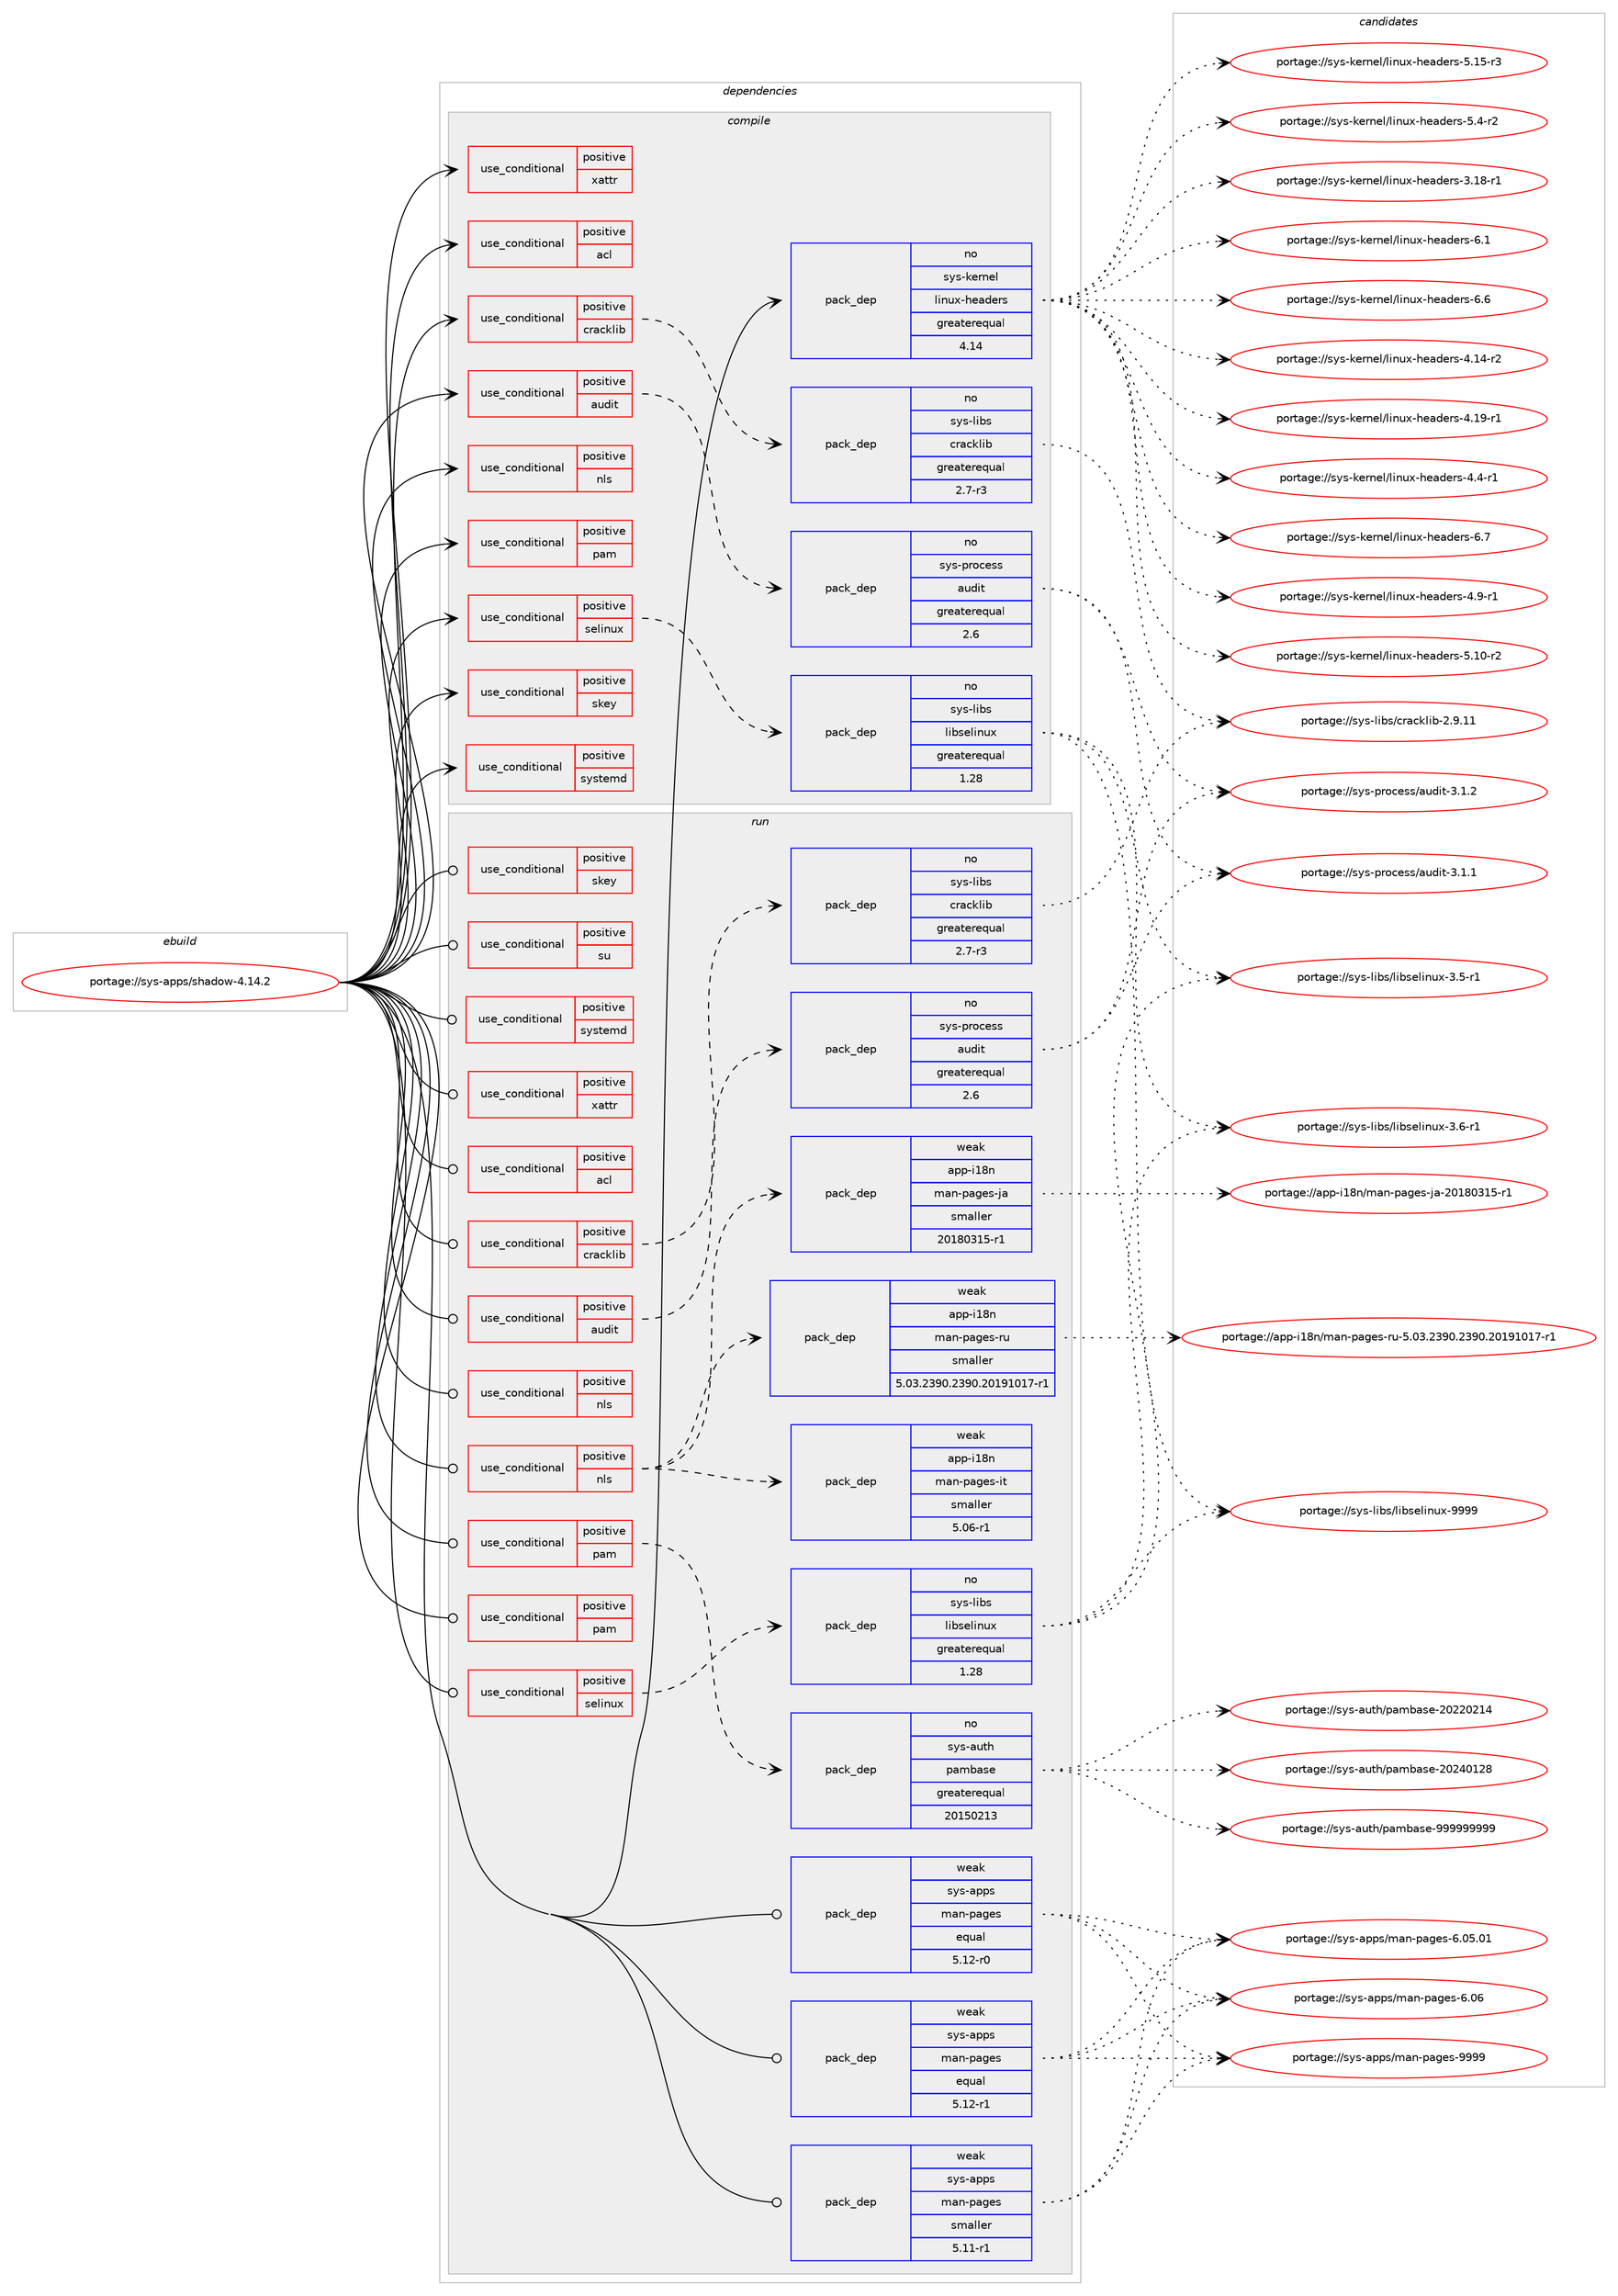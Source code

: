 digraph prolog {

# *************
# Graph options
# *************

newrank=true;
concentrate=true;
compound=true;
graph [rankdir=LR,fontname=Helvetica,fontsize=10,ranksep=1.5];#, ranksep=2.5, nodesep=0.2];
edge  [arrowhead=vee];
node  [fontname=Helvetica,fontsize=10];

# **********
# The ebuild
# **********

subgraph cluster_leftcol {
color=gray;
rank=same;
label=<<i>ebuild</i>>;
id [label="portage://sys-apps/shadow-4.14.2", color=red, width=4, href="../sys-apps/shadow-4.14.2.svg"];
}

# ****************
# The dependencies
# ****************

subgraph cluster_midcol {
color=gray;
label=<<i>dependencies</i>>;
subgraph cluster_compile {
fillcolor="#eeeeee";
style=filled;
label=<<i>compile</i>>;
subgraph cond9931 {
dependency13971 [label=<<TABLE BORDER="0" CELLBORDER="1" CELLSPACING="0" CELLPADDING="4"><TR><TD ROWSPAN="3" CELLPADDING="10">use_conditional</TD></TR><TR><TD>positive</TD></TR><TR><TD>acl</TD></TR></TABLE>>, shape=none, color=red];
# *** BEGIN UNKNOWN DEPENDENCY TYPE (TODO) ***
# dependency13971 -> package_dependency(portage://sys-apps/shadow-4.14.2,install,no,sys-apps,acl,none,[,,],any_same_slot,[])
# *** END UNKNOWN DEPENDENCY TYPE (TODO) ***

}
id:e -> dependency13971:w [weight=20,style="solid",arrowhead="vee"];
subgraph cond9932 {
dependency13972 [label=<<TABLE BORDER="0" CELLBORDER="1" CELLSPACING="0" CELLPADDING="4"><TR><TD ROWSPAN="3" CELLPADDING="10">use_conditional</TD></TR><TR><TD>positive</TD></TR><TR><TD>audit</TD></TR></TABLE>>, shape=none, color=red];
subgraph pack3905 {
dependency13973 [label=<<TABLE BORDER="0" CELLBORDER="1" CELLSPACING="0" CELLPADDING="4" WIDTH="220"><TR><TD ROWSPAN="6" CELLPADDING="30">pack_dep</TD></TR><TR><TD WIDTH="110">no</TD></TR><TR><TD>sys-process</TD></TR><TR><TD>audit</TD></TR><TR><TD>greaterequal</TD></TR><TR><TD>2.6</TD></TR></TABLE>>, shape=none, color=blue];
}
dependency13972:e -> dependency13973:w [weight=20,style="dashed",arrowhead="vee"];
}
id:e -> dependency13972:w [weight=20,style="solid",arrowhead="vee"];
subgraph cond9933 {
dependency13974 [label=<<TABLE BORDER="0" CELLBORDER="1" CELLSPACING="0" CELLPADDING="4"><TR><TD ROWSPAN="3" CELLPADDING="10">use_conditional</TD></TR><TR><TD>positive</TD></TR><TR><TD>cracklib</TD></TR></TABLE>>, shape=none, color=red];
subgraph pack3906 {
dependency13975 [label=<<TABLE BORDER="0" CELLBORDER="1" CELLSPACING="0" CELLPADDING="4" WIDTH="220"><TR><TD ROWSPAN="6" CELLPADDING="30">pack_dep</TD></TR><TR><TD WIDTH="110">no</TD></TR><TR><TD>sys-libs</TD></TR><TR><TD>cracklib</TD></TR><TR><TD>greaterequal</TD></TR><TR><TD>2.7-r3</TD></TR></TABLE>>, shape=none, color=blue];
}
dependency13974:e -> dependency13975:w [weight=20,style="dashed",arrowhead="vee"];
}
id:e -> dependency13974:w [weight=20,style="solid",arrowhead="vee"];
subgraph cond9934 {
dependency13976 [label=<<TABLE BORDER="0" CELLBORDER="1" CELLSPACING="0" CELLPADDING="4"><TR><TD ROWSPAN="3" CELLPADDING="10">use_conditional</TD></TR><TR><TD>positive</TD></TR><TR><TD>nls</TD></TR></TABLE>>, shape=none, color=red];
# *** BEGIN UNKNOWN DEPENDENCY TYPE (TODO) ***
# dependency13976 -> package_dependency(portage://sys-apps/shadow-4.14.2,install,no,virtual,libintl,none,[,,],[],[])
# *** END UNKNOWN DEPENDENCY TYPE (TODO) ***

}
id:e -> dependency13976:w [weight=20,style="solid",arrowhead="vee"];
subgraph cond9935 {
dependency13977 [label=<<TABLE BORDER="0" CELLBORDER="1" CELLSPACING="0" CELLPADDING="4"><TR><TD ROWSPAN="3" CELLPADDING="10">use_conditional</TD></TR><TR><TD>positive</TD></TR><TR><TD>pam</TD></TR></TABLE>>, shape=none, color=red];
# *** BEGIN UNKNOWN DEPENDENCY TYPE (TODO) ***
# dependency13977 -> package_dependency(portage://sys-apps/shadow-4.14.2,install,no,sys-libs,pam,none,[,,],any_same_slot,[])
# *** END UNKNOWN DEPENDENCY TYPE (TODO) ***

}
id:e -> dependency13977:w [weight=20,style="solid",arrowhead="vee"];
subgraph cond9936 {
dependency13978 [label=<<TABLE BORDER="0" CELLBORDER="1" CELLSPACING="0" CELLPADDING="4"><TR><TD ROWSPAN="3" CELLPADDING="10">use_conditional</TD></TR><TR><TD>positive</TD></TR><TR><TD>selinux</TD></TR></TABLE>>, shape=none, color=red];
subgraph pack3907 {
dependency13979 [label=<<TABLE BORDER="0" CELLBORDER="1" CELLSPACING="0" CELLPADDING="4" WIDTH="220"><TR><TD ROWSPAN="6" CELLPADDING="30">pack_dep</TD></TR><TR><TD WIDTH="110">no</TD></TR><TR><TD>sys-libs</TD></TR><TR><TD>libselinux</TD></TR><TR><TD>greaterequal</TD></TR><TR><TD>1.28</TD></TR></TABLE>>, shape=none, color=blue];
}
dependency13978:e -> dependency13979:w [weight=20,style="dashed",arrowhead="vee"];
# *** BEGIN UNKNOWN DEPENDENCY TYPE (TODO) ***
# dependency13978 -> package_dependency(portage://sys-apps/shadow-4.14.2,install,no,sys-libs,libsemanage,none,[,,],any_same_slot,[])
# *** END UNKNOWN DEPENDENCY TYPE (TODO) ***

}
id:e -> dependency13978:w [weight=20,style="solid",arrowhead="vee"];
subgraph cond9937 {
dependency13980 [label=<<TABLE BORDER="0" CELLBORDER="1" CELLSPACING="0" CELLPADDING="4"><TR><TD ROWSPAN="3" CELLPADDING="10">use_conditional</TD></TR><TR><TD>positive</TD></TR><TR><TD>skey</TD></TR></TABLE>>, shape=none, color=red];
# *** BEGIN UNKNOWN DEPENDENCY TYPE (TODO) ***
# dependency13980 -> package_dependency(portage://sys-apps/shadow-4.14.2,install,no,sys-auth,skey,none,[,,],any_same_slot,[])
# *** END UNKNOWN DEPENDENCY TYPE (TODO) ***

}
id:e -> dependency13980:w [weight=20,style="solid",arrowhead="vee"];
subgraph cond9938 {
dependency13981 [label=<<TABLE BORDER="0" CELLBORDER="1" CELLSPACING="0" CELLPADDING="4"><TR><TD ROWSPAN="3" CELLPADDING="10">use_conditional</TD></TR><TR><TD>positive</TD></TR><TR><TD>systemd</TD></TR></TABLE>>, shape=none, color=red];
# *** BEGIN UNKNOWN DEPENDENCY TYPE (TODO) ***
# dependency13981 -> package_dependency(portage://sys-apps/shadow-4.14.2,install,no,sys-apps,systemd,none,[,,],any_same_slot,[])
# *** END UNKNOWN DEPENDENCY TYPE (TODO) ***

}
id:e -> dependency13981:w [weight=20,style="solid",arrowhead="vee"];
subgraph cond9939 {
dependency13982 [label=<<TABLE BORDER="0" CELLBORDER="1" CELLSPACING="0" CELLPADDING="4"><TR><TD ROWSPAN="3" CELLPADDING="10">use_conditional</TD></TR><TR><TD>positive</TD></TR><TR><TD>xattr</TD></TR></TABLE>>, shape=none, color=red];
# *** BEGIN UNKNOWN DEPENDENCY TYPE (TODO) ***
# dependency13982 -> package_dependency(portage://sys-apps/shadow-4.14.2,install,no,sys-apps,attr,none,[,,],any_same_slot,[])
# *** END UNKNOWN DEPENDENCY TYPE (TODO) ***

}
id:e -> dependency13982:w [weight=20,style="solid",arrowhead="vee"];
# *** BEGIN UNKNOWN DEPENDENCY TYPE (TODO) ***
# id -> package_dependency(portage://sys-apps/shadow-4.14.2,install,no,dev-libs,libbsd,none,[,,],[],[])
# *** END UNKNOWN DEPENDENCY TYPE (TODO) ***

subgraph pack3908 {
dependency13983 [label=<<TABLE BORDER="0" CELLBORDER="1" CELLSPACING="0" CELLPADDING="4" WIDTH="220"><TR><TD ROWSPAN="6" CELLPADDING="30">pack_dep</TD></TR><TR><TD WIDTH="110">no</TD></TR><TR><TD>sys-kernel</TD></TR><TR><TD>linux-headers</TD></TR><TR><TD>greaterequal</TD></TR><TR><TD>4.14</TD></TR></TABLE>>, shape=none, color=blue];
}
id:e -> dependency13983:w [weight=20,style="solid",arrowhead="vee"];
# *** BEGIN UNKNOWN DEPENDENCY TYPE (TODO) ***
# id -> package_dependency(portage://sys-apps/shadow-4.14.2,install,no,virtual,libcrypt,none,[,,],any_same_slot,[])
# *** END UNKNOWN DEPENDENCY TYPE (TODO) ***

}
subgraph cluster_compileandrun {
fillcolor="#eeeeee";
style=filled;
label=<<i>compile and run</i>>;
}
subgraph cluster_run {
fillcolor="#eeeeee";
style=filled;
label=<<i>run</i>>;
subgraph cond9940 {
dependency13984 [label=<<TABLE BORDER="0" CELLBORDER="1" CELLSPACING="0" CELLPADDING="4"><TR><TD ROWSPAN="3" CELLPADDING="10">use_conditional</TD></TR><TR><TD>positive</TD></TR><TR><TD>acl</TD></TR></TABLE>>, shape=none, color=red];
# *** BEGIN UNKNOWN DEPENDENCY TYPE (TODO) ***
# dependency13984 -> package_dependency(portage://sys-apps/shadow-4.14.2,run,no,sys-apps,acl,none,[,,],any_same_slot,[])
# *** END UNKNOWN DEPENDENCY TYPE (TODO) ***

}
id:e -> dependency13984:w [weight=20,style="solid",arrowhead="odot"];
subgraph cond9941 {
dependency13985 [label=<<TABLE BORDER="0" CELLBORDER="1" CELLSPACING="0" CELLPADDING="4"><TR><TD ROWSPAN="3" CELLPADDING="10">use_conditional</TD></TR><TR><TD>positive</TD></TR><TR><TD>audit</TD></TR></TABLE>>, shape=none, color=red];
subgraph pack3909 {
dependency13986 [label=<<TABLE BORDER="0" CELLBORDER="1" CELLSPACING="0" CELLPADDING="4" WIDTH="220"><TR><TD ROWSPAN="6" CELLPADDING="30">pack_dep</TD></TR><TR><TD WIDTH="110">no</TD></TR><TR><TD>sys-process</TD></TR><TR><TD>audit</TD></TR><TR><TD>greaterequal</TD></TR><TR><TD>2.6</TD></TR></TABLE>>, shape=none, color=blue];
}
dependency13985:e -> dependency13986:w [weight=20,style="dashed",arrowhead="vee"];
}
id:e -> dependency13985:w [weight=20,style="solid",arrowhead="odot"];
subgraph cond9942 {
dependency13987 [label=<<TABLE BORDER="0" CELLBORDER="1" CELLSPACING="0" CELLPADDING="4"><TR><TD ROWSPAN="3" CELLPADDING="10">use_conditional</TD></TR><TR><TD>positive</TD></TR><TR><TD>cracklib</TD></TR></TABLE>>, shape=none, color=red];
subgraph pack3910 {
dependency13988 [label=<<TABLE BORDER="0" CELLBORDER="1" CELLSPACING="0" CELLPADDING="4" WIDTH="220"><TR><TD ROWSPAN="6" CELLPADDING="30">pack_dep</TD></TR><TR><TD WIDTH="110">no</TD></TR><TR><TD>sys-libs</TD></TR><TR><TD>cracklib</TD></TR><TR><TD>greaterequal</TD></TR><TR><TD>2.7-r3</TD></TR></TABLE>>, shape=none, color=blue];
}
dependency13987:e -> dependency13988:w [weight=20,style="dashed",arrowhead="vee"];
}
id:e -> dependency13987:w [weight=20,style="solid",arrowhead="odot"];
subgraph cond9943 {
dependency13989 [label=<<TABLE BORDER="0" CELLBORDER="1" CELLSPACING="0" CELLPADDING="4"><TR><TD ROWSPAN="3" CELLPADDING="10">use_conditional</TD></TR><TR><TD>positive</TD></TR><TR><TD>nls</TD></TR></TABLE>>, shape=none, color=red];
# *** BEGIN UNKNOWN DEPENDENCY TYPE (TODO) ***
# dependency13989 -> package_dependency(portage://sys-apps/shadow-4.14.2,run,no,virtual,libintl,none,[,,],[],[])
# *** END UNKNOWN DEPENDENCY TYPE (TODO) ***

}
id:e -> dependency13989:w [weight=20,style="solid",arrowhead="odot"];
subgraph cond9944 {
dependency13990 [label=<<TABLE BORDER="0" CELLBORDER="1" CELLSPACING="0" CELLPADDING="4"><TR><TD ROWSPAN="3" CELLPADDING="10">use_conditional</TD></TR><TR><TD>positive</TD></TR><TR><TD>nls</TD></TR></TABLE>>, shape=none, color=red];
subgraph pack3911 {
dependency13991 [label=<<TABLE BORDER="0" CELLBORDER="1" CELLSPACING="0" CELLPADDING="4" WIDTH="220"><TR><TD ROWSPAN="6" CELLPADDING="30">pack_dep</TD></TR><TR><TD WIDTH="110">weak</TD></TR><TR><TD>app-i18n</TD></TR><TR><TD>man-pages-it</TD></TR><TR><TD>smaller</TD></TR><TR><TD>5.06-r1</TD></TR></TABLE>>, shape=none, color=blue];
}
dependency13990:e -> dependency13991:w [weight=20,style="dashed",arrowhead="vee"];
subgraph pack3912 {
dependency13992 [label=<<TABLE BORDER="0" CELLBORDER="1" CELLSPACING="0" CELLPADDING="4" WIDTH="220"><TR><TD ROWSPAN="6" CELLPADDING="30">pack_dep</TD></TR><TR><TD WIDTH="110">weak</TD></TR><TR><TD>app-i18n</TD></TR><TR><TD>man-pages-ja</TD></TR><TR><TD>smaller</TD></TR><TR><TD>20180315-r1</TD></TR></TABLE>>, shape=none, color=blue];
}
dependency13990:e -> dependency13992:w [weight=20,style="dashed",arrowhead="vee"];
subgraph pack3913 {
dependency13993 [label=<<TABLE BORDER="0" CELLBORDER="1" CELLSPACING="0" CELLPADDING="4" WIDTH="220"><TR><TD ROWSPAN="6" CELLPADDING="30">pack_dep</TD></TR><TR><TD WIDTH="110">weak</TD></TR><TR><TD>app-i18n</TD></TR><TR><TD>man-pages-ru</TD></TR><TR><TD>smaller</TD></TR><TR><TD>5.03.2390.2390.20191017-r1</TD></TR></TABLE>>, shape=none, color=blue];
}
dependency13990:e -> dependency13993:w [weight=20,style="dashed",arrowhead="vee"];
}
id:e -> dependency13990:w [weight=20,style="solid",arrowhead="odot"];
subgraph cond9945 {
dependency13994 [label=<<TABLE BORDER="0" CELLBORDER="1" CELLSPACING="0" CELLPADDING="4"><TR><TD ROWSPAN="3" CELLPADDING="10">use_conditional</TD></TR><TR><TD>positive</TD></TR><TR><TD>pam</TD></TR></TABLE>>, shape=none, color=red];
subgraph pack3914 {
dependency13995 [label=<<TABLE BORDER="0" CELLBORDER="1" CELLSPACING="0" CELLPADDING="4" WIDTH="220"><TR><TD ROWSPAN="6" CELLPADDING="30">pack_dep</TD></TR><TR><TD WIDTH="110">no</TD></TR><TR><TD>sys-auth</TD></TR><TR><TD>pambase</TD></TR><TR><TD>greaterequal</TD></TR><TR><TD>20150213</TD></TR></TABLE>>, shape=none, color=blue];
}
dependency13994:e -> dependency13995:w [weight=20,style="dashed",arrowhead="vee"];
}
id:e -> dependency13994:w [weight=20,style="solid",arrowhead="odot"];
subgraph cond9946 {
dependency13996 [label=<<TABLE BORDER="0" CELLBORDER="1" CELLSPACING="0" CELLPADDING="4"><TR><TD ROWSPAN="3" CELLPADDING="10">use_conditional</TD></TR><TR><TD>positive</TD></TR><TR><TD>pam</TD></TR></TABLE>>, shape=none, color=red];
# *** BEGIN UNKNOWN DEPENDENCY TYPE (TODO) ***
# dependency13996 -> package_dependency(portage://sys-apps/shadow-4.14.2,run,no,sys-libs,pam,none,[,,],any_same_slot,[])
# *** END UNKNOWN DEPENDENCY TYPE (TODO) ***

}
id:e -> dependency13996:w [weight=20,style="solid",arrowhead="odot"];
subgraph cond9947 {
dependency13997 [label=<<TABLE BORDER="0" CELLBORDER="1" CELLSPACING="0" CELLPADDING="4"><TR><TD ROWSPAN="3" CELLPADDING="10">use_conditional</TD></TR><TR><TD>positive</TD></TR><TR><TD>selinux</TD></TR></TABLE>>, shape=none, color=red];
subgraph pack3915 {
dependency13998 [label=<<TABLE BORDER="0" CELLBORDER="1" CELLSPACING="0" CELLPADDING="4" WIDTH="220"><TR><TD ROWSPAN="6" CELLPADDING="30">pack_dep</TD></TR><TR><TD WIDTH="110">no</TD></TR><TR><TD>sys-libs</TD></TR><TR><TD>libselinux</TD></TR><TR><TD>greaterequal</TD></TR><TR><TD>1.28</TD></TR></TABLE>>, shape=none, color=blue];
}
dependency13997:e -> dependency13998:w [weight=20,style="dashed",arrowhead="vee"];
# *** BEGIN UNKNOWN DEPENDENCY TYPE (TODO) ***
# dependency13997 -> package_dependency(portage://sys-apps/shadow-4.14.2,run,no,sys-libs,libsemanage,none,[,,],any_same_slot,[])
# *** END UNKNOWN DEPENDENCY TYPE (TODO) ***

}
id:e -> dependency13997:w [weight=20,style="solid",arrowhead="odot"];
subgraph cond9948 {
dependency13999 [label=<<TABLE BORDER="0" CELLBORDER="1" CELLSPACING="0" CELLPADDING="4"><TR><TD ROWSPAN="3" CELLPADDING="10">use_conditional</TD></TR><TR><TD>positive</TD></TR><TR><TD>skey</TD></TR></TABLE>>, shape=none, color=red];
# *** BEGIN UNKNOWN DEPENDENCY TYPE (TODO) ***
# dependency13999 -> package_dependency(portage://sys-apps/shadow-4.14.2,run,no,sys-auth,skey,none,[,,],any_same_slot,[])
# *** END UNKNOWN DEPENDENCY TYPE (TODO) ***

}
id:e -> dependency13999:w [weight=20,style="solid",arrowhead="odot"];
subgraph cond9949 {
dependency14000 [label=<<TABLE BORDER="0" CELLBORDER="1" CELLSPACING="0" CELLPADDING="4"><TR><TD ROWSPAN="3" CELLPADDING="10">use_conditional</TD></TR><TR><TD>positive</TD></TR><TR><TD>su</TD></TR></TABLE>>, shape=none, color=red];
# *** BEGIN UNKNOWN DEPENDENCY TYPE (TODO) ***
# dependency14000 -> package_dependency(portage://sys-apps/shadow-4.14.2,run,weak,sys-apps,util-linux,none,[,,],[],[use(enable(su),negative)])
# *** END UNKNOWN DEPENDENCY TYPE (TODO) ***

}
id:e -> dependency14000:w [weight=20,style="solid",arrowhead="odot"];
subgraph cond9950 {
dependency14001 [label=<<TABLE BORDER="0" CELLBORDER="1" CELLSPACING="0" CELLPADDING="4"><TR><TD ROWSPAN="3" CELLPADDING="10">use_conditional</TD></TR><TR><TD>positive</TD></TR><TR><TD>systemd</TD></TR></TABLE>>, shape=none, color=red];
# *** BEGIN UNKNOWN DEPENDENCY TYPE (TODO) ***
# dependency14001 -> package_dependency(portage://sys-apps/shadow-4.14.2,run,no,sys-apps,systemd,none,[,,],any_same_slot,[])
# *** END UNKNOWN DEPENDENCY TYPE (TODO) ***

}
id:e -> dependency14001:w [weight=20,style="solid",arrowhead="odot"];
subgraph cond9951 {
dependency14002 [label=<<TABLE BORDER="0" CELLBORDER="1" CELLSPACING="0" CELLPADDING="4"><TR><TD ROWSPAN="3" CELLPADDING="10">use_conditional</TD></TR><TR><TD>positive</TD></TR><TR><TD>xattr</TD></TR></TABLE>>, shape=none, color=red];
# *** BEGIN UNKNOWN DEPENDENCY TYPE (TODO) ***
# dependency14002 -> package_dependency(portage://sys-apps/shadow-4.14.2,run,no,sys-apps,attr,none,[,,],any_same_slot,[])
# *** END UNKNOWN DEPENDENCY TYPE (TODO) ***

}
id:e -> dependency14002:w [weight=20,style="solid",arrowhead="odot"];
# *** BEGIN UNKNOWN DEPENDENCY TYPE (TODO) ***
# id -> package_dependency(portage://sys-apps/shadow-4.14.2,run,no,dev-libs,libbsd,none,[,,],[],[])
# *** END UNKNOWN DEPENDENCY TYPE (TODO) ***

# *** BEGIN UNKNOWN DEPENDENCY TYPE (TODO) ***
# id -> package_dependency(portage://sys-apps/shadow-4.14.2,run,no,virtual,libcrypt,none,[,,],any_same_slot,[])
# *** END UNKNOWN DEPENDENCY TYPE (TODO) ***

subgraph pack3916 {
dependency14003 [label=<<TABLE BORDER="0" CELLBORDER="1" CELLSPACING="0" CELLPADDING="4" WIDTH="220"><TR><TD ROWSPAN="6" CELLPADDING="30">pack_dep</TD></TR><TR><TD WIDTH="110">weak</TD></TR><TR><TD>sys-apps</TD></TR><TR><TD>man-pages</TD></TR><TR><TD>equal</TD></TR><TR><TD>5.12-r0</TD></TR></TABLE>>, shape=none, color=blue];
}
id:e -> dependency14003:w [weight=20,style="solid",arrowhead="odot"];
subgraph pack3917 {
dependency14004 [label=<<TABLE BORDER="0" CELLBORDER="1" CELLSPACING="0" CELLPADDING="4" WIDTH="220"><TR><TD ROWSPAN="6" CELLPADDING="30">pack_dep</TD></TR><TR><TD WIDTH="110">weak</TD></TR><TR><TD>sys-apps</TD></TR><TR><TD>man-pages</TD></TR><TR><TD>equal</TD></TR><TR><TD>5.12-r1</TD></TR></TABLE>>, shape=none, color=blue];
}
id:e -> dependency14004:w [weight=20,style="solid",arrowhead="odot"];
subgraph pack3918 {
dependency14005 [label=<<TABLE BORDER="0" CELLBORDER="1" CELLSPACING="0" CELLPADDING="4" WIDTH="220"><TR><TD ROWSPAN="6" CELLPADDING="30">pack_dep</TD></TR><TR><TD WIDTH="110">weak</TD></TR><TR><TD>sys-apps</TD></TR><TR><TD>man-pages</TD></TR><TR><TD>smaller</TD></TR><TR><TD>5.11-r1</TD></TR></TABLE>>, shape=none, color=blue];
}
id:e -> dependency14005:w [weight=20,style="solid",arrowhead="odot"];
}
}

# **************
# The candidates
# **************

subgraph cluster_choices {
rank=same;
color=gray;
label=<<i>candidates</i>>;

subgraph choice3905 {
color=black;
nodesep=1;
choice11512111545112114111991011151154797117100105116455146494649 [label="portage://sys-process/audit-3.1.1", color=red, width=4,href="../sys-process/audit-3.1.1.svg"];
choice11512111545112114111991011151154797117100105116455146494650 [label="portage://sys-process/audit-3.1.2", color=red, width=4,href="../sys-process/audit-3.1.2.svg"];
dependency13973:e -> choice11512111545112114111991011151154797117100105116455146494649:w [style=dotted,weight="100"];
dependency13973:e -> choice11512111545112114111991011151154797117100105116455146494650:w [style=dotted,weight="100"];
}
subgraph choice3906 {
color=black;
nodesep=1;
choice1151211154510810598115479911497991071081059845504657464949 [label="portage://sys-libs/cracklib-2.9.11", color=red, width=4,href="../sys-libs/cracklib-2.9.11.svg"];
dependency13975:e -> choice1151211154510810598115479911497991071081059845504657464949:w [style=dotted,weight="100"];
}
subgraph choice3907 {
color=black;
nodesep=1;
choice11512111545108105981154710810598115101108105110117120455146534511449 [label="portage://sys-libs/libselinux-3.5-r1", color=red, width=4,href="../sys-libs/libselinux-3.5-r1.svg"];
choice11512111545108105981154710810598115101108105110117120455146544511449 [label="portage://sys-libs/libselinux-3.6-r1", color=red, width=4,href="../sys-libs/libselinux-3.6-r1.svg"];
choice115121115451081059811547108105981151011081051101171204557575757 [label="portage://sys-libs/libselinux-9999", color=red, width=4,href="../sys-libs/libselinux-9999.svg"];
dependency13979:e -> choice11512111545108105981154710810598115101108105110117120455146534511449:w [style=dotted,weight="100"];
dependency13979:e -> choice11512111545108105981154710810598115101108105110117120455146544511449:w [style=dotted,weight="100"];
dependency13979:e -> choice115121115451081059811547108105981151011081051101171204557575757:w [style=dotted,weight="100"];
}
subgraph choice3908 {
color=black;
nodesep=1;
choice1151211154510710111411010110847108105110117120451041019710010111411545514649564511449 [label="portage://sys-kernel/linux-headers-3.18-r1", color=red, width=4,href="../sys-kernel/linux-headers-3.18-r1.svg"];
choice1151211154510710111411010110847108105110117120451041019710010111411545524649524511450 [label="portage://sys-kernel/linux-headers-4.14-r2", color=red, width=4,href="../sys-kernel/linux-headers-4.14-r2.svg"];
choice1151211154510710111411010110847108105110117120451041019710010111411545524649574511449 [label="portage://sys-kernel/linux-headers-4.19-r1", color=red, width=4,href="../sys-kernel/linux-headers-4.19-r1.svg"];
choice11512111545107101114110101108471081051101171204510410197100101114115455246524511449 [label="portage://sys-kernel/linux-headers-4.4-r1", color=red, width=4,href="../sys-kernel/linux-headers-4.4-r1.svg"];
choice11512111545107101114110101108471081051101171204510410197100101114115455246574511449 [label="portage://sys-kernel/linux-headers-4.9-r1", color=red, width=4,href="../sys-kernel/linux-headers-4.9-r1.svg"];
choice1151211154510710111411010110847108105110117120451041019710010111411545534649484511450 [label="portage://sys-kernel/linux-headers-5.10-r2", color=red, width=4,href="../sys-kernel/linux-headers-5.10-r2.svg"];
choice1151211154510710111411010110847108105110117120451041019710010111411545534649534511451 [label="portage://sys-kernel/linux-headers-5.15-r3", color=red, width=4,href="../sys-kernel/linux-headers-5.15-r3.svg"];
choice11512111545107101114110101108471081051101171204510410197100101114115455346524511450 [label="portage://sys-kernel/linux-headers-5.4-r2", color=red, width=4,href="../sys-kernel/linux-headers-5.4-r2.svg"];
choice1151211154510710111411010110847108105110117120451041019710010111411545544649 [label="portage://sys-kernel/linux-headers-6.1", color=red, width=4,href="../sys-kernel/linux-headers-6.1.svg"];
choice1151211154510710111411010110847108105110117120451041019710010111411545544654 [label="portage://sys-kernel/linux-headers-6.6", color=red, width=4,href="../sys-kernel/linux-headers-6.6.svg"];
choice1151211154510710111411010110847108105110117120451041019710010111411545544655 [label="portage://sys-kernel/linux-headers-6.7", color=red, width=4,href="../sys-kernel/linux-headers-6.7.svg"];
dependency13983:e -> choice1151211154510710111411010110847108105110117120451041019710010111411545514649564511449:w [style=dotted,weight="100"];
dependency13983:e -> choice1151211154510710111411010110847108105110117120451041019710010111411545524649524511450:w [style=dotted,weight="100"];
dependency13983:e -> choice1151211154510710111411010110847108105110117120451041019710010111411545524649574511449:w [style=dotted,weight="100"];
dependency13983:e -> choice11512111545107101114110101108471081051101171204510410197100101114115455246524511449:w [style=dotted,weight="100"];
dependency13983:e -> choice11512111545107101114110101108471081051101171204510410197100101114115455246574511449:w [style=dotted,weight="100"];
dependency13983:e -> choice1151211154510710111411010110847108105110117120451041019710010111411545534649484511450:w [style=dotted,weight="100"];
dependency13983:e -> choice1151211154510710111411010110847108105110117120451041019710010111411545534649534511451:w [style=dotted,weight="100"];
dependency13983:e -> choice11512111545107101114110101108471081051101171204510410197100101114115455346524511450:w [style=dotted,weight="100"];
dependency13983:e -> choice1151211154510710111411010110847108105110117120451041019710010111411545544649:w [style=dotted,weight="100"];
dependency13983:e -> choice1151211154510710111411010110847108105110117120451041019710010111411545544654:w [style=dotted,weight="100"];
dependency13983:e -> choice1151211154510710111411010110847108105110117120451041019710010111411545544655:w [style=dotted,weight="100"];
}
subgraph choice3909 {
color=black;
nodesep=1;
choice11512111545112114111991011151154797117100105116455146494649 [label="portage://sys-process/audit-3.1.1", color=red, width=4,href="../sys-process/audit-3.1.1.svg"];
choice11512111545112114111991011151154797117100105116455146494650 [label="portage://sys-process/audit-3.1.2", color=red, width=4,href="../sys-process/audit-3.1.2.svg"];
dependency13986:e -> choice11512111545112114111991011151154797117100105116455146494649:w [style=dotted,weight="100"];
dependency13986:e -> choice11512111545112114111991011151154797117100105116455146494650:w [style=dotted,weight="100"];
}
subgraph choice3910 {
color=black;
nodesep=1;
choice1151211154510810598115479911497991071081059845504657464949 [label="portage://sys-libs/cracklib-2.9.11", color=red, width=4,href="../sys-libs/cracklib-2.9.11.svg"];
dependency13988:e -> choice1151211154510810598115479911497991071081059845504657464949:w [style=dotted,weight="100"];
}
subgraph choice3911 {
color=black;
nodesep=1;
}
subgraph choice3912 {
color=black;
nodesep=1;
choice971121124510549561104710997110451129710310111545106974550484956485149534511449 [label="portage://app-i18n/man-pages-ja-20180315-r1", color=red, width=4,href="../app-i18n/man-pages-ja-20180315-r1.svg"];
dependency13992:e -> choice971121124510549561104710997110451129710310111545106974550484956485149534511449:w [style=dotted,weight="100"];
}
subgraph choice3913 {
color=black;
nodesep=1;
choice9711211245105495611047109971104511297103101115451141174553464851465051574846505157484650484957494849554511449 [label="portage://app-i18n/man-pages-ru-5.03.2390.2390.20191017-r1", color=red, width=4,href="../app-i18n/man-pages-ru-5.03.2390.2390.20191017-r1.svg"];
dependency13993:e -> choice9711211245105495611047109971104511297103101115451141174553464851465051574846505157484650484957494849554511449:w [style=dotted,weight="100"];
}
subgraph choice3914 {
color=black;
nodesep=1;
choice115121115459711711610447112971099897115101455048505048504952 [label="portage://sys-auth/pambase-20220214", color=red, width=4,href="../sys-auth/pambase-20220214.svg"];
choice115121115459711711610447112971099897115101455048505248495056 [label="portage://sys-auth/pambase-20240128", color=red, width=4,href="../sys-auth/pambase-20240128.svg"];
choice11512111545971171161044711297109989711510145575757575757575757 [label="portage://sys-auth/pambase-999999999", color=red, width=4,href="../sys-auth/pambase-999999999.svg"];
dependency13995:e -> choice115121115459711711610447112971099897115101455048505048504952:w [style=dotted,weight="100"];
dependency13995:e -> choice115121115459711711610447112971099897115101455048505248495056:w [style=dotted,weight="100"];
dependency13995:e -> choice11512111545971171161044711297109989711510145575757575757575757:w [style=dotted,weight="100"];
}
subgraph choice3915 {
color=black;
nodesep=1;
choice11512111545108105981154710810598115101108105110117120455146534511449 [label="portage://sys-libs/libselinux-3.5-r1", color=red, width=4,href="../sys-libs/libselinux-3.5-r1.svg"];
choice11512111545108105981154710810598115101108105110117120455146544511449 [label="portage://sys-libs/libselinux-3.6-r1", color=red, width=4,href="../sys-libs/libselinux-3.6-r1.svg"];
choice115121115451081059811547108105981151011081051101171204557575757 [label="portage://sys-libs/libselinux-9999", color=red, width=4,href="../sys-libs/libselinux-9999.svg"];
dependency13998:e -> choice11512111545108105981154710810598115101108105110117120455146534511449:w [style=dotted,weight="100"];
dependency13998:e -> choice11512111545108105981154710810598115101108105110117120455146544511449:w [style=dotted,weight="100"];
dependency13998:e -> choice115121115451081059811547108105981151011081051101171204557575757:w [style=dotted,weight="100"];
}
subgraph choice3916 {
color=black;
nodesep=1;
choice1151211154597112112115471099711045112971031011154554464853464849 [label="portage://sys-apps/man-pages-6.05.01", color=red, width=4,href="../sys-apps/man-pages-6.05.01.svg"];
choice1151211154597112112115471099711045112971031011154554464854 [label="portage://sys-apps/man-pages-6.06", color=red, width=4,href="../sys-apps/man-pages-6.06.svg"];
choice1151211154597112112115471099711045112971031011154557575757 [label="portage://sys-apps/man-pages-9999", color=red, width=4,href="../sys-apps/man-pages-9999.svg"];
dependency14003:e -> choice1151211154597112112115471099711045112971031011154554464853464849:w [style=dotted,weight="100"];
dependency14003:e -> choice1151211154597112112115471099711045112971031011154554464854:w [style=dotted,weight="100"];
dependency14003:e -> choice1151211154597112112115471099711045112971031011154557575757:w [style=dotted,weight="100"];
}
subgraph choice3917 {
color=black;
nodesep=1;
choice1151211154597112112115471099711045112971031011154554464853464849 [label="portage://sys-apps/man-pages-6.05.01", color=red, width=4,href="../sys-apps/man-pages-6.05.01.svg"];
choice1151211154597112112115471099711045112971031011154554464854 [label="portage://sys-apps/man-pages-6.06", color=red, width=4,href="../sys-apps/man-pages-6.06.svg"];
choice1151211154597112112115471099711045112971031011154557575757 [label="portage://sys-apps/man-pages-9999", color=red, width=4,href="../sys-apps/man-pages-9999.svg"];
dependency14004:e -> choice1151211154597112112115471099711045112971031011154554464853464849:w [style=dotted,weight="100"];
dependency14004:e -> choice1151211154597112112115471099711045112971031011154554464854:w [style=dotted,weight="100"];
dependency14004:e -> choice1151211154597112112115471099711045112971031011154557575757:w [style=dotted,weight="100"];
}
subgraph choice3918 {
color=black;
nodesep=1;
choice1151211154597112112115471099711045112971031011154554464853464849 [label="portage://sys-apps/man-pages-6.05.01", color=red, width=4,href="../sys-apps/man-pages-6.05.01.svg"];
choice1151211154597112112115471099711045112971031011154554464854 [label="portage://sys-apps/man-pages-6.06", color=red, width=4,href="../sys-apps/man-pages-6.06.svg"];
choice1151211154597112112115471099711045112971031011154557575757 [label="portage://sys-apps/man-pages-9999", color=red, width=4,href="../sys-apps/man-pages-9999.svg"];
dependency14005:e -> choice1151211154597112112115471099711045112971031011154554464853464849:w [style=dotted,weight="100"];
dependency14005:e -> choice1151211154597112112115471099711045112971031011154554464854:w [style=dotted,weight="100"];
dependency14005:e -> choice1151211154597112112115471099711045112971031011154557575757:w [style=dotted,weight="100"];
}
}

}
